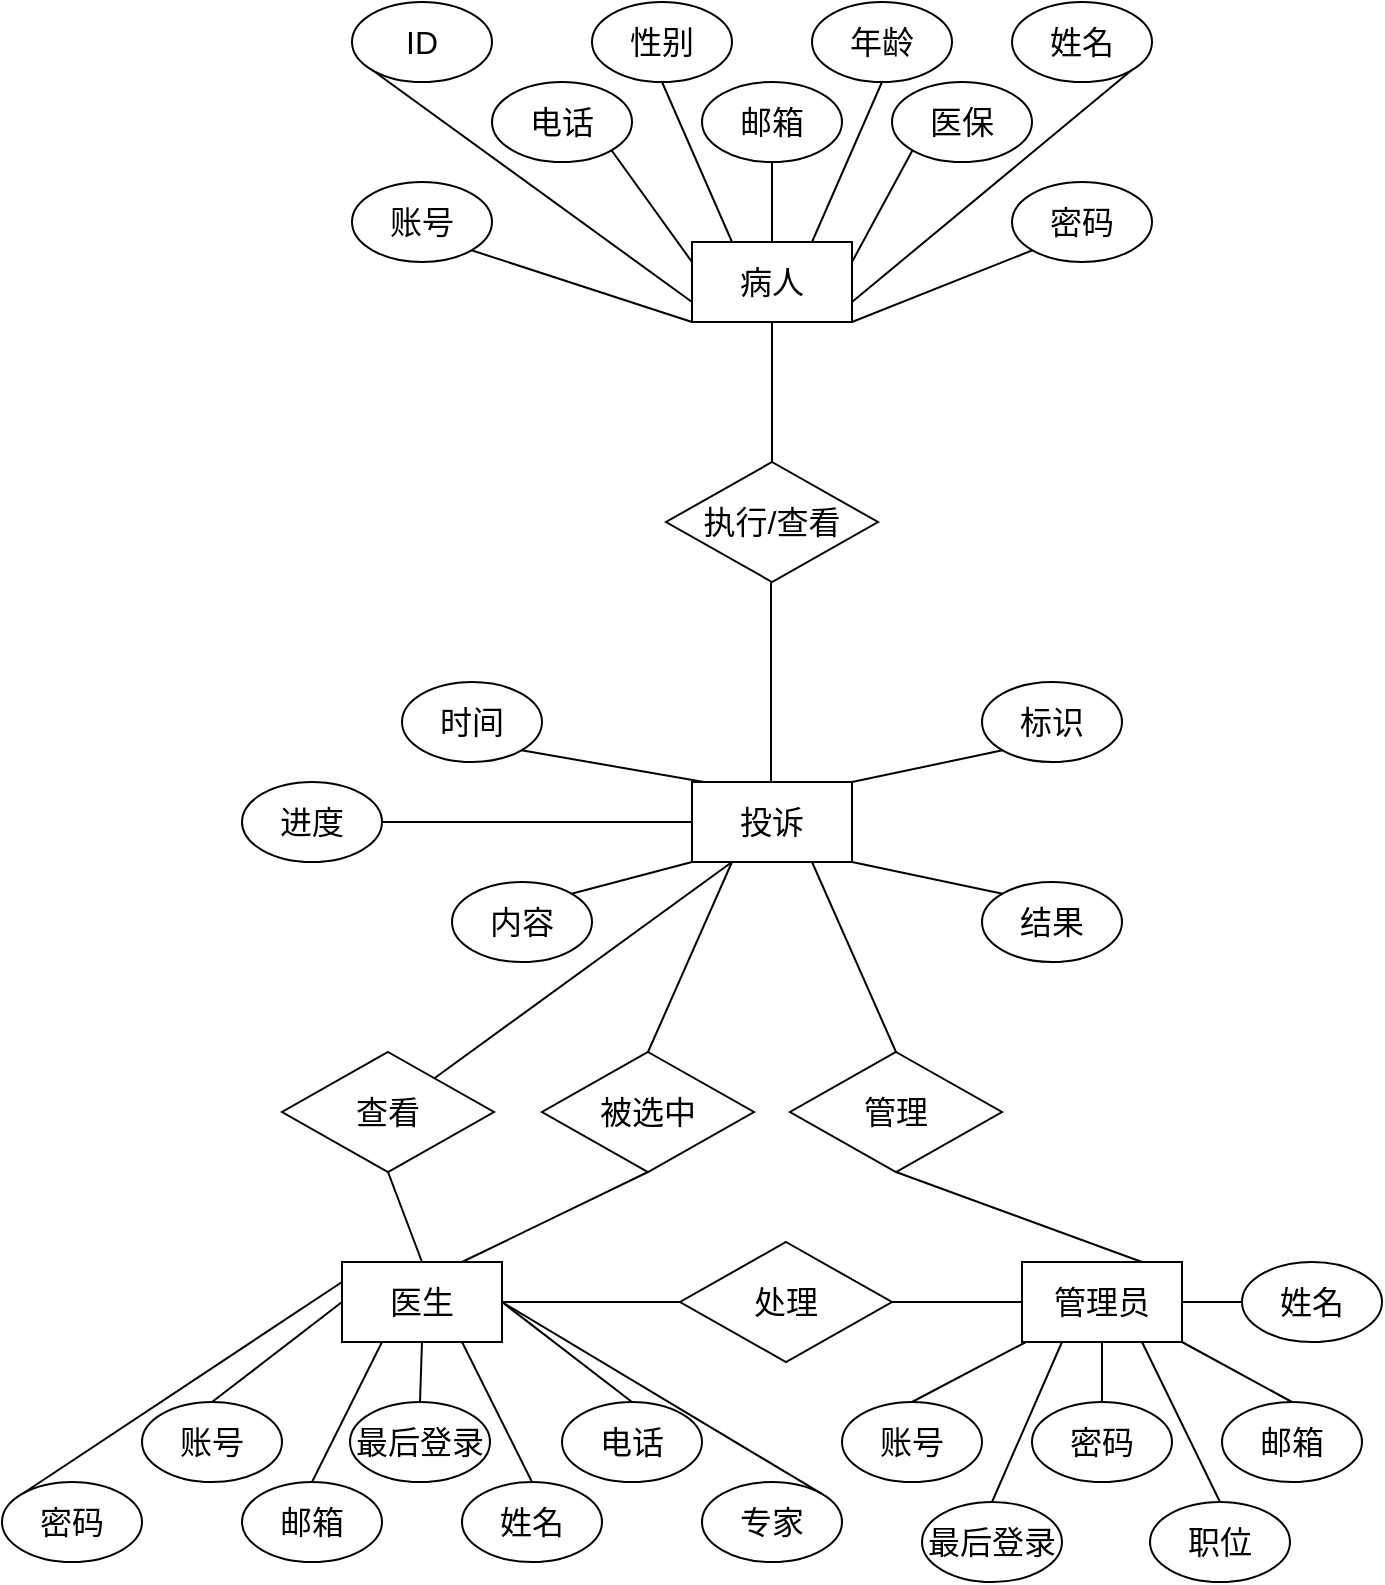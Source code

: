 <mxfile>
    <diagram id="VkrndAy6EloFZf3CxVXe" name="E-R图(投诉)">
        <mxGraphModel dx="906" dy="507" grid="1" gridSize="10" guides="1" tooltips="1" connect="1" arrows="1" fold="1" page="1" pageScale="1" pageWidth="827" pageHeight="1169" math="0" shadow="0">
            <root>
                <mxCell id="0"/>
                <mxCell id="1" parent="0"/>
                <mxCell id="A91-F1ble7apJPzSlR-q-1" value="&lt;font style=&quot;font-size: 16px;&quot;&gt;病人&lt;/font&gt;" style="rounded=0;whiteSpace=wrap;html=1;fontFamily=Helvetica;" parent="1" vertex="1">
                    <mxGeometry x="370" y="170" width="80" height="40" as="geometry"/>
                </mxCell>
                <mxCell id="A91-F1ble7apJPzSlR-q-2" value="账号" style="ellipse;whiteSpace=wrap;html=1;fontSize=16;fontFamily=Helvetica;" parent="1" vertex="1">
                    <mxGeometry x="200" y="140" width="70" height="40" as="geometry"/>
                </mxCell>
                <mxCell id="A91-F1ble7apJPzSlR-q-3" value="密码" style="ellipse;whiteSpace=wrap;html=1;fontSize=16;fontFamily=Helvetica;" parent="1" vertex="1">
                    <mxGeometry x="530" y="140" width="70" height="40" as="geometry"/>
                </mxCell>
                <mxCell id="A91-F1ble7apJPzSlR-q-4" value="姓名" style="ellipse;whiteSpace=wrap;html=1;fontSize=16;fontFamily=Helvetica;" parent="1" vertex="1">
                    <mxGeometry x="530" y="50" width="70" height="40" as="geometry"/>
                </mxCell>
                <mxCell id="A91-F1ble7apJPzSlR-q-5" value="ID" style="ellipse;whiteSpace=wrap;html=1;fontSize=16;fontFamily=Helvetica;" parent="1" vertex="1">
                    <mxGeometry x="200" y="50" width="70" height="40" as="geometry"/>
                </mxCell>
                <mxCell id="A91-F1ble7apJPzSlR-q-7" value="性别" style="ellipse;whiteSpace=wrap;html=1;fontSize=16;fontFamily=Helvetica;" parent="1" vertex="1">
                    <mxGeometry x="320" y="50" width="70" height="40" as="geometry"/>
                </mxCell>
                <mxCell id="A91-F1ble7apJPzSlR-q-8" value="年龄" style="ellipse;whiteSpace=wrap;html=1;fontSize=16;fontFamily=Helvetica;" parent="1" vertex="1">
                    <mxGeometry x="430" y="50" width="70" height="40" as="geometry"/>
                </mxCell>
                <mxCell id="A91-F1ble7apJPzSlR-q-9" value="电话" style="ellipse;whiteSpace=wrap;html=1;fontSize=16;fontFamily=Helvetica;" parent="1" vertex="1">
                    <mxGeometry x="270" y="90" width="70" height="40" as="geometry"/>
                </mxCell>
                <mxCell id="A91-F1ble7apJPzSlR-q-10" value="邮箱" style="ellipse;whiteSpace=wrap;html=1;fontSize=16;fontFamily=Helvetica;" parent="1" vertex="1">
                    <mxGeometry x="375" y="90" width="70" height="40" as="geometry"/>
                </mxCell>
                <mxCell id="A91-F1ble7apJPzSlR-q-11" value="医保" style="ellipse;whiteSpace=wrap;html=1;fontSize=16;fontFamily=Helvetica;" parent="1" vertex="1">
                    <mxGeometry x="470" y="90" width="70" height="40" as="geometry"/>
                </mxCell>
                <mxCell id="p96J7U3AIc4TSG7YhwrV-1" value="&lt;font style=&quot;font-size: 16px;&quot;&gt;投诉&lt;/font&gt;" style="rounded=0;whiteSpace=wrap;html=1;fontFamily=Helvetica;" parent="1" vertex="1">
                    <mxGeometry x="370" y="440" width="80" height="40" as="geometry"/>
                </mxCell>
                <mxCell id="p96J7U3AIc4TSG7YhwrV-3" value="时间" style="ellipse;whiteSpace=wrap;html=1;fontSize=16;fontFamily=Helvetica;" parent="1" vertex="1">
                    <mxGeometry x="225" y="390" width="70" height="40" as="geometry"/>
                </mxCell>
                <mxCell id="p96J7U3AIc4TSG7YhwrV-4" value="标识" style="ellipse;whiteSpace=wrap;html=1;fontSize=16;fontFamily=Helvetica;" parent="1" vertex="1">
                    <mxGeometry x="515" y="390" width="70" height="40" as="geometry"/>
                </mxCell>
                <mxCell id="p96J7U3AIc4TSG7YhwrV-5" value="内容" style="ellipse;whiteSpace=wrap;html=1;fontSize=16;fontFamily=Helvetica;" parent="1" vertex="1">
                    <mxGeometry x="250" y="490" width="70" height="40" as="geometry"/>
                </mxCell>
                <mxCell id="p96J7U3AIc4TSG7YhwrV-6" value="结果" style="ellipse;whiteSpace=wrap;html=1;fontSize=16;fontFamily=Helvetica;" parent="1" vertex="1">
                    <mxGeometry x="515" y="490" width="70" height="40" as="geometry"/>
                </mxCell>
                <mxCell id="_Z8bAi8CUv-X2nDh-UN_-4" value="" style="endArrow=none;html=1;fontSize=16;exitX=0;exitY=1;exitDx=0;exitDy=0;entryX=0;entryY=0.75;entryDx=0;entryDy=0;fontFamily=Helvetica;" parent="1" source="A91-F1ble7apJPzSlR-q-5" target="A91-F1ble7apJPzSlR-q-1" edge="1">
                    <mxGeometry width="50" height="50" relative="1" as="geometry">
                        <mxPoint x="400" y="260" as="sourcePoint"/>
                        <mxPoint x="450" y="210" as="targetPoint"/>
                    </mxGeometry>
                </mxCell>
                <mxCell id="_Z8bAi8CUv-X2nDh-UN_-5" value="" style="endArrow=none;html=1;fontSize=16;entryX=1;entryY=1;entryDx=0;entryDy=0;exitX=1;exitY=0.75;exitDx=0;exitDy=0;fontFamily=Helvetica;" parent="1" source="A91-F1ble7apJPzSlR-q-1" target="A91-F1ble7apJPzSlR-q-4" edge="1">
                    <mxGeometry width="50" height="50" relative="1" as="geometry">
                        <mxPoint x="400" y="260" as="sourcePoint"/>
                        <mxPoint x="450" y="210" as="targetPoint"/>
                    </mxGeometry>
                </mxCell>
                <mxCell id="_Z8bAi8CUv-X2nDh-UN_-6" value="" style="endArrow=none;html=1;fontSize=16;exitX=0.5;exitY=1;exitDx=0;exitDy=0;entryX=0.25;entryY=0;entryDx=0;entryDy=0;fontFamily=Helvetica;" parent="1" source="A91-F1ble7apJPzSlR-q-7" target="A91-F1ble7apJPzSlR-q-1" edge="1">
                    <mxGeometry width="50" height="50" relative="1" as="geometry">
                        <mxPoint x="400" y="260" as="sourcePoint"/>
                        <mxPoint x="450" y="210" as="targetPoint"/>
                    </mxGeometry>
                </mxCell>
                <mxCell id="_Z8bAi8CUv-X2nDh-UN_-7" value="" style="endArrow=none;html=1;fontSize=16;entryX=0.5;entryY=1;entryDx=0;entryDy=0;exitX=0.75;exitY=0;exitDx=0;exitDy=0;fontFamily=Helvetica;" parent="1" source="A91-F1ble7apJPzSlR-q-1" target="A91-F1ble7apJPzSlR-q-8" edge="1">
                    <mxGeometry width="50" height="50" relative="1" as="geometry">
                        <mxPoint x="400" y="260" as="sourcePoint"/>
                        <mxPoint x="450" y="210" as="targetPoint"/>
                    </mxGeometry>
                </mxCell>
                <mxCell id="_Z8bAi8CUv-X2nDh-UN_-8" value="" style="endArrow=none;html=1;fontSize=16;exitX=1;exitY=1;exitDx=0;exitDy=0;entryX=0;entryY=1;entryDx=0;entryDy=0;fontFamily=Helvetica;" parent="1" source="A91-F1ble7apJPzSlR-q-2" target="A91-F1ble7apJPzSlR-q-1" edge="1">
                    <mxGeometry width="50" height="50" relative="1" as="geometry">
                        <mxPoint x="235" y="190" as="sourcePoint"/>
                        <mxPoint x="450" y="210" as="targetPoint"/>
                    </mxGeometry>
                </mxCell>
                <mxCell id="_Z8bAi8CUv-X2nDh-UN_-9" value="" style="endArrow=none;html=1;fontSize=16;entryX=0;entryY=1;entryDx=0;entryDy=0;exitX=1;exitY=1;exitDx=0;exitDy=0;fontFamily=Helvetica;" parent="1" source="A91-F1ble7apJPzSlR-q-1" target="A91-F1ble7apJPzSlR-q-3" edge="1">
                    <mxGeometry width="50" height="50" relative="1" as="geometry">
                        <mxPoint x="400" y="260" as="sourcePoint"/>
                        <mxPoint x="450" y="210" as="targetPoint"/>
                    </mxGeometry>
                </mxCell>
                <mxCell id="_Z8bAi8CUv-X2nDh-UN_-10" value="" style="endArrow=none;html=1;fontSize=16;exitX=1;exitY=1;exitDx=0;exitDy=0;entryX=0;entryY=0.25;entryDx=0;entryDy=0;fontFamily=Helvetica;" parent="1" source="A91-F1ble7apJPzSlR-q-9" target="A91-F1ble7apJPzSlR-q-1" edge="1">
                    <mxGeometry width="50" height="50" relative="1" as="geometry">
                        <mxPoint x="400" y="260" as="sourcePoint"/>
                        <mxPoint x="450" y="210" as="targetPoint"/>
                    </mxGeometry>
                </mxCell>
                <mxCell id="_Z8bAi8CUv-X2nDh-UN_-11" value="" style="endArrow=none;html=1;fontSize=16;entryX=0;entryY=1;entryDx=0;entryDy=0;exitX=1;exitY=0.25;exitDx=0;exitDy=0;fontFamily=Helvetica;" parent="1" source="A91-F1ble7apJPzSlR-q-1" target="A91-F1ble7apJPzSlR-q-11" edge="1">
                    <mxGeometry width="50" height="50" relative="1" as="geometry">
                        <mxPoint x="400" y="260" as="sourcePoint"/>
                        <mxPoint x="450" y="210" as="targetPoint"/>
                    </mxGeometry>
                </mxCell>
                <mxCell id="_Z8bAi8CUv-X2nDh-UN_-12" value="" style="endArrow=none;html=1;fontSize=16;entryX=0.5;entryY=1;entryDx=0;entryDy=0;fontFamily=Helvetica;exitX=0.5;exitY=0;exitDx=0;exitDy=0;" parent="1" target="A91-F1ble7apJPzSlR-q-10" edge="1" source="A91-F1ble7apJPzSlR-q-1">
                    <mxGeometry width="50" height="50" relative="1" as="geometry">
                        <mxPoint x="410" y="160" as="sourcePoint"/>
                        <mxPoint x="450" y="210" as="targetPoint"/>
                    </mxGeometry>
                </mxCell>
                <mxCell id="5miCes0c3BRJ7a9snd-E-9" value="" style="endArrow=none;html=1;fontSize=16;exitX=1;exitY=1;exitDx=0;exitDy=0;entryX=0.075;entryY=0;entryDx=0;entryDy=0;entryPerimeter=0;fontFamily=Helvetica;" parent="1" source="p96J7U3AIc4TSG7YhwrV-3" target="p96J7U3AIc4TSG7YhwrV-1" edge="1">
                    <mxGeometry width="50" height="50" relative="1" as="geometry">
                        <mxPoint x="300" y="490" as="sourcePoint"/>
                        <mxPoint x="366" y="440" as="targetPoint"/>
                    </mxGeometry>
                </mxCell>
                <mxCell id="5miCes0c3BRJ7a9snd-E-10" value="" style="endArrow=none;html=1;fontSize=16;entryX=0;entryY=1;entryDx=0;entryDy=0;fontFamily=Helvetica;" parent="1" target="p96J7U3AIc4TSG7YhwrV-4" edge="1">
                    <mxGeometry width="50" height="50" relative="1" as="geometry">
                        <mxPoint x="450" y="440" as="sourcePoint"/>
                        <mxPoint x="476" y="420" as="targetPoint"/>
                    </mxGeometry>
                </mxCell>
                <mxCell id="5miCes0c3BRJ7a9snd-E-11" value="" style="endArrow=none;html=1;fontSize=16;exitX=1;exitY=0;exitDx=0;exitDy=0;entryX=0;entryY=1;entryDx=0;entryDy=0;fontFamily=Helvetica;" parent="1" source="p96J7U3AIc4TSG7YhwrV-5" target="p96J7U3AIc4TSG7YhwrV-1" edge="1">
                    <mxGeometry width="50" height="50" relative="1" as="geometry">
                        <mxPoint x="366" y="530" as="sourcePoint"/>
                        <mxPoint x="376" y="480" as="targetPoint"/>
                    </mxGeometry>
                </mxCell>
                <mxCell id="5miCes0c3BRJ7a9snd-E-12" value="" style="endArrow=none;html=1;fontSize=16;entryX=0;entryY=0;entryDx=0;entryDy=0;exitX=1;exitY=1;exitDx=0;exitDy=0;fontFamily=Helvetica;" parent="1" source="p96J7U3AIc4TSG7YhwrV-1" target="p96J7U3AIc4TSG7YhwrV-6" edge="1">
                    <mxGeometry width="50" height="50" relative="1" as="geometry">
                        <mxPoint x="410" y="560" as="sourcePoint"/>
                        <mxPoint x="460" y="510" as="targetPoint"/>
                    </mxGeometry>
                </mxCell>
                <mxCell id="5miCes0c3BRJ7a9snd-E-15" value="执行/查看" style="rhombus;whiteSpace=wrap;html=1;fontSize=16;fontFamily=Helvetica;" parent="1" vertex="1">
                    <mxGeometry x="357" y="280" width="106" height="60" as="geometry"/>
                </mxCell>
                <mxCell id="5miCes0c3BRJ7a9snd-E-18" value="" style="endArrow=none;html=1;fontSize=16;entryX=0.5;entryY=1;entryDx=0;entryDy=0;exitX=0.5;exitY=0;exitDx=0;exitDy=0;fontFamily=Helvetica;" parent="1" source="5miCes0c3BRJ7a9snd-E-15" target="A91-F1ble7apJPzSlR-q-1" edge="1">
                    <mxGeometry width="50" height="50" relative="1" as="geometry">
                        <mxPoint x="410" y="360" as="sourcePoint"/>
                        <mxPoint x="460" y="310" as="targetPoint"/>
                    </mxGeometry>
                </mxCell>
                <mxCell id="5miCes0c3BRJ7a9snd-E-22" value="" style="endArrow=none;html=1;fontSize=16;exitX=0.5;exitY=1;exitDx=0;exitDy=0;fontFamily=Helvetica;" parent="1" edge="1">
                    <mxGeometry width="50" height="50" relative="1" as="geometry">
                        <mxPoint x="409.5" y="340" as="sourcePoint"/>
                        <mxPoint x="409.5" y="440" as="targetPoint"/>
                    </mxGeometry>
                </mxCell>
                <mxCell id="uFyaukuFtMbKK42lwuoA-1" value="&lt;font style=&quot;font-size: 16px;&quot;&gt;医生&lt;/font&gt;" style="rounded=0;whiteSpace=wrap;html=1;fontFamily=Helvetica;" parent="1" vertex="1">
                    <mxGeometry x="195" y="680" width="80" height="40" as="geometry"/>
                </mxCell>
                <mxCell id="uFyaukuFtMbKK42lwuoA-2" value="账号" style="ellipse;whiteSpace=wrap;html=1;fontSize=16;fontFamily=Helvetica;" parent="1" vertex="1">
                    <mxGeometry x="95" y="750" width="70" height="40" as="geometry"/>
                </mxCell>
                <mxCell id="uFyaukuFtMbKK42lwuoA-3" value="密码" style="ellipse;whiteSpace=wrap;html=1;fontSize=16;fontFamily=Helvetica;" parent="1" vertex="1">
                    <mxGeometry x="25" y="790" width="70" height="40" as="geometry"/>
                </mxCell>
                <mxCell id="uFyaukuFtMbKK42lwuoA-4" value="姓名" style="ellipse;whiteSpace=wrap;html=1;fontSize=16;fontFamily=Helvetica;" parent="1" vertex="1">
                    <mxGeometry x="255" y="790" width="70" height="40" as="geometry"/>
                </mxCell>
                <mxCell id="uFyaukuFtMbKK42lwuoA-5" value="电话" style="ellipse;whiteSpace=wrap;html=1;fontSize=16;fontFamily=Helvetica;" parent="1" vertex="1">
                    <mxGeometry x="305" y="750" width="70" height="40" as="geometry"/>
                </mxCell>
                <mxCell id="uFyaukuFtMbKK42lwuoA-6" value="邮箱" style="ellipse;whiteSpace=wrap;html=1;fontSize=16;fontFamily=Helvetica;" parent="1" vertex="1">
                    <mxGeometry x="145" y="790" width="70" height="40" as="geometry"/>
                </mxCell>
                <mxCell id="uFyaukuFtMbKK42lwuoA-7" value="专家" style="ellipse;whiteSpace=wrap;html=1;fontSize=16;fontFamily=Helvetica;" parent="1" vertex="1">
                    <mxGeometry x="375" y="790" width="70" height="40" as="geometry"/>
                </mxCell>
                <mxCell id="uFyaukuFtMbKK42lwuoA-8" value="最后登录" style="ellipse;whiteSpace=wrap;html=1;fontSize=16;fontFamily=Helvetica;" parent="1" vertex="1">
                    <mxGeometry x="199" y="750" width="70" height="40" as="geometry"/>
                </mxCell>
                <mxCell id="uFyaukuFtMbKK42lwuoA-9" value="" style="endArrow=none;html=1;fontSize=16;exitX=0.5;exitY=0;exitDx=0;exitDy=0;entryX=0;entryY=0.5;entryDx=0;entryDy=0;fontFamily=Helvetica;" parent="1" source="uFyaukuFtMbKK42lwuoA-2" target="uFyaukuFtMbKK42lwuoA-1" edge="1">
                    <mxGeometry width="50" height="50" relative="1" as="geometry">
                        <mxPoint x="235" y="790" as="sourcePoint"/>
                        <mxPoint x="285" y="740" as="targetPoint"/>
                    </mxGeometry>
                </mxCell>
                <mxCell id="uFyaukuFtMbKK42lwuoA-10" value="" style="endArrow=none;html=1;fontSize=16;exitX=0.5;exitY=0;exitDx=0;exitDy=0;entryX=0.5;entryY=1;entryDx=0;entryDy=0;fontFamily=Helvetica;" parent="1" source="uFyaukuFtMbKK42lwuoA-8" target="uFyaukuFtMbKK42lwuoA-1" edge="1">
                    <mxGeometry width="50" height="50" relative="1" as="geometry">
                        <mxPoint x="235" y="790" as="sourcePoint"/>
                        <mxPoint x="285" y="740" as="targetPoint"/>
                    </mxGeometry>
                </mxCell>
                <mxCell id="uFyaukuFtMbKK42lwuoA-11" value="" style="endArrow=none;html=1;fontSize=16;entryX=1;entryY=0.5;entryDx=0;entryDy=0;exitX=0.5;exitY=0;exitDx=0;exitDy=0;fontFamily=Helvetica;" parent="1" source="uFyaukuFtMbKK42lwuoA-5" target="uFyaukuFtMbKK42lwuoA-1" edge="1">
                    <mxGeometry width="50" height="50" relative="1" as="geometry">
                        <mxPoint x="235" y="790" as="sourcePoint"/>
                        <mxPoint x="285" y="740" as="targetPoint"/>
                    </mxGeometry>
                </mxCell>
                <mxCell id="uFyaukuFtMbKK42lwuoA-12" value="" style="endArrow=none;html=1;fontSize=16;exitX=0;exitY=0;exitDx=0;exitDy=0;entryX=0;entryY=0.25;entryDx=0;entryDy=0;fontFamily=Helvetica;" parent="1" source="uFyaukuFtMbKK42lwuoA-3" target="uFyaukuFtMbKK42lwuoA-1" edge="1">
                    <mxGeometry width="50" height="50" relative="1" as="geometry">
                        <mxPoint x="235" y="790" as="sourcePoint"/>
                        <mxPoint x="285" y="740" as="targetPoint"/>
                    </mxGeometry>
                </mxCell>
                <mxCell id="uFyaukuFtMbKK42lwuoA-13" value="" style="endArrow=none;html=1;fontSize=16;entryX=1;entryY=0;entryDx=0;entryDy=0;fontFamily=Helvetica;exitX=1;exitY=0.5;exitDx=0;exitDy=0;" parent="1" source="uFyaukuFtMbKK42lwuoA-1" target="uFyaukuFtMbKK42lwuoA-7" edge="1">
                    <mxGeometry width="50" height="50" relative="1" as="geometry">
                        <mxPoint x="350" y="720" as="sourcePoint"/>
                        <mxPoint x="285" y="640" as="targetPoint"/>
                    </mxGeometry>
                </mxCell>
                <mxCell id="uFyaukuFtMbKK42lwuoA-14" value="" style="endArrow=none;html=1;fontSize=16;exitX=0.5;exitY=0;exitDx=0;exitDy=0;entryX=0.25;entryY=1;entryDx=0;entryDy=0;fontFamily=Helvetica;" parent="1" source="uFyaukuFtMbKK42lwuoA-6" target="uFyaukuFtMbKK42lwuoA-1" edge="1">
                    <mxGeometry width="50" height="50" relative="1" as="geometry">
                        <mxPoint x="235" y="690" as="sourcePoint"/>
                        <mxPoint x="285" y="640" as="targetPoint"/>
                    </mxGeometry>
                </mxCell>
                <mxCell id="uFyaukuFtMbKK42lwuoA-15" value="" style="endArrow=none;html=1;fontSize=16;exitX=0.5;exitY=0;exitDx=0;exitDy=0;entryX=0.75;entryY=1;entryDx=0;entryDy=0;fontFamily=Helvetica;" parent="1" source="uFyaukuFtMbKK42lwuoA-4" target="uFyaukuFtMbKK42lwuoA-1" edge="1">
                    <mxGeometry width="50" height="50" relative="1" as="geometry">
                        <mxPoint x="235" y="690" as="sourcePoint"/>
                        <mxPoint x="285" y="640" as="targetPoint"/>
                    </mxGeometry>
                </mxCell>
                <mxCell id="uFyaukuFtMbKK42lwuoA-25" value="&lt;span style=&quot;font-size: 16px;&quot;&gt;管理员&lt;/span&gt;" style="rounded=0;whiteSpace=wrap;html=1;fontFamily=Helvetica;" parent="1" vertex="1">
                    <mxGeometry x="535" y="680" width="80" height="40" as="geometry"/>
                </mxCell>
                <mxCell id="uFyaukuFtMbKK42lwuoA-26" value="账号" style="ellipse;whiteSpace=wrap;html=1;fontSize=16;fontFamily=Helvetica;" parent="1" vertex="1">
                    <mxGeometry x="445" y="750" width="70" height="40" as="geometry"/>
                </mxCell>
                <mxCell id="uFyaukuFtMbKK42lwuoA-27" value="密码" style="ellipse;whiteSpace=wrap;html=1;fontSize=16;fontFamily=Helvetica;" parent="1" vertex="1">
                    <mxGeometry x="540" y="750" width="70" height="40" as="geometry"/>
                </mxCell>
                <mxCell id="uFyaukuFtMbKK42lwuoA-28" value="姓名" style="ellipse;whiteSpace=wrap;html=1;fontSize=16;fontFamily=Helvetica;" parent="1" vertex="1">
                    <mxGeometry x="645" y="680" width="70" height="40" as="geometry"/>
                </mxCell>
                <mxCell id="uFyaukuFtMbKK42lwuoA-29" value="邮箱" style="ellipse;whiteSpace=wrap;html=1;fontSize=16;fontFamily=Helvetica;" parent="1" vertex="1">
                    <mxGeometry x="635" y="750" width="70" height="40" as="geometry"/>
                </mxCell>
                <mxCell id="uFyaukuFtMbKK42lwuoA-30" value="职位" style="ellipse;whiteSpace=wrap;html=1;fontSize=16;fontFamily=Helvetica;" parent="1" vertex="1">
                    <mxGeometry x="599" y="800" width="70" height="40" as="geometry"/>
                </mxCell>
                <mxCell id="uFyaukuFtMbKK42lwuoA-31" value="最后登录" style="ellipse;whiteSpace=wrap;html=1;fontSize=16;fontFamily=Helvetica;" parent="1" vertex="1">
                    <mxGeometry x="485" y="800" width="70" height="40" as="geometry"/>
                </mxCell>
                <mxCell id="uFyaukuFtMbKK42lwuoA-32" value="" style="endArrow=none;html=1;fontSize=16;exitX=0.5;exitY=0;exitDx=0;exitDy=0;fontFamily=Helvetica;" parent="1" source="uFyaukuFtMbKK42lwuoA-26" target="uFyaukuFtMbKK42lwuoA-25" edge="1">
                    <mxGeometry width="50" height="50" relative="1" as="geometry">
                        <mxPoint x="335" y="660" as="sourcePoint"/>
                        <mxPoint x="385" y="610" as="targetPoint"/>
                    </mxGeometry>
                </mxCell>
                <mxCell id="uFyaukuFtMbKK42lwuoA-33" value="" style="endArrow=none;html=1;fontSize=16;exitX=0.5;exitY=0;exitDx=0;exitDy=0;entryX=0.5;entryY=1;entryDx=0;entryDy=0;fontFamily=Helvetica;" parent="1" source="uFyaukuFtMbKK42lwuoA-27" target="uFyaukuFtMbKK42lwuoA-25" edge="1">
                    <mxGeometry width="50" height="50" relative="1" as="geometry">
                        <mxPoint x="335" y="660" as="sourcePoint"/>
                        <mxPoint x="385" y="610" as="targetPoint"/>
                    </mxGeometry>
                </mxCell>
                <mxCell id="uFyaukuFtMbKK42lwuoA-34" value="" style="endArrow=none;html=1;fontSize=16;exitX=0.5;exitY=0;exitDx=0;exitDy=0;entryX=1;entryY=1;entryDx=0;entryDy=0;fontFamily=Helvetica;" parent="1" source="uFyaukuFtMbKK42lwuoA-29" target="uFyaukuFtMbKK42lwuoA-25" edge="1">
                    <mxGeometry width="50" height="50" relative="1" as="geometry">
                        <mxPoint x="335" y="660" as="sourcePoint"/>
                        <mxPoint x="385" y="610" as="targetPoint"/>
                    </mxGeometry>
                </mxCell>
                <mxCell id="uFyaukuFtMbKK42lwuoA-35" value="" style="endArrow=none;html=1;fontSize=16;exitX=0;exitY=0.5;exitDx=0;exitDy=0;entryX=1;entryY=0.5;entryDx=0;entryDy=0;fontFamily=Helvetica;" parent="1" source="uFyaukuFtMbKK42lwuoA-28" target="uFyaukuFtMbKK42lwuoA-25" edge="1">
                    <mxGeometry width="50" height="50" relative="1" as="geometry">
                        <mxPoint x="335" y="660" as="sourcePoint"/>
                        <mxPoint x="385" y="610" as="targetPoint"/>
                    </mxGeometry>
                </mxCell>
                <mxCell id="uFyaukuFtMbKK42lwuoA-36" value="" style="endArrow=none;html=1;fontSize=16;exitX=0.5;exitY=0;exitDx=0;exitDy=0;entryX=0.25;entryY=1;entryDx=0;entryDy=0;fontFamily=Helvetica;" parent="1" source="uFyaukuFtMbKK42lwuoA-31" target="uFyaukuFtMbKK42lwuoA-25" edge="1">
                    <mxGeometry width="50" height="50" relative="1" as="geometry">
                        <mxPoint x="335" y="660" as="sourcePoint"/>
                        <mxPoint x="385" y="610" as="targetPoint"/>
                    </mxGeometry>
                </mxCell>
                <mxCell id="uFyaukuFtMbKK42lwuoA-37" value="" style="endArrow=none;html=1;fontSize=16;exitX=0.5;exitY=0;exitDx=0;exitDy=0;entryX=0.75;entryY=1;entryDx=0;entryDy=0;fontFamily=Helvetica;" parent="1" source="uFyaukuFtMbKK42lwuoA-30" target="uFyaukuFtMbKK42lwuoA-25" edge="1">
                    <mxGeometry width="50" height="50" relative="1" as="geometry">
                        <mxPoint x="335" y="660" as="sourcePoint"/>
                        <mxPoint x="385" y="610" as="targetPoint"/>
                    </mxGeometry>
                </mxCell>
                <mxCell id="uFyaukuFtMbKK42lwuoA-44" value="被选中" style="rhombus;whiteSpace=wrap;html=1;fontSize=16;fontFamily=Helvetica;" parent="1" vertex="1">
                    <mxGeometry x="295" y="575" width="106" height="60" as="geometry"/>
                </mxCell>
                <mxCell id="uFyaukuFtMbKK42lwuoA-45" value="管理" style="rhombus;whiteSpace=wrap;html=1;fontSize=16;fontFamily=Helvetica;" parent="1" vertex="1">
                    <mxGeometry x="419" y="575" width="106" height="60" as="geometry"/>
                </mxCell>
                <mxCell id="uFyaukuFtMbKK42lwuoA-47" value="" style="endArrow=none;html=1;fontSize=16;exitX=0.5;exitY=0;exitDx=0;exitDy=0;entryX=0.25;entryY=1;entryDx=0;entryDy=0;fontFamily=Helvetica;" parent="1" source="uFyaukuFtMbKK42lwuoA-44" target="p96J7U3AIc4TSG7YhwrV-1" edge="1">
                    <mxGeometry width="50" height="50" relative="1" as="geometry">
                        <mxPoint x="376" y="590" as="sourcePoint"/>
                        <mxPoint x="406" y="510" as="targetPoint"/>
                    </mxGeometry>
                </mxCell>
                <mxCell id="uFyaukuFtMbKK42lwuoA-49" value="" style="endArrow=none;html=1;fontSize=16;exitX=0.5;exitY=0;exitDx=0;exitDy=0;entryX=0.75;entryY=1;entryDx=0;entryDy=0;fontFamily=Helvetica;" parent="1" source="uFyaukuFtMbKK42lwuoA-45" target="p96J7U3AIc4TSG7YhwrV-1" edge="1">
                    <mxGeometry width="50" height="50" relative="1" as="geometry">
                        <mxPoint x="406" y="530" as="sourcePoint"/>
                        <mxPoint x="416" y="510" as="targetPoint"/>
                    </mxGeometry>
                </mxCell>
                <mxCell id="uFyaukuFtMbKK42lwuoA-52" value="" style="endArrow=none;html=1;fontSize=16;exitX=0.75;exitY=0;exitDx=0;exitDy=0;entryX=0.5;entryY=1;entryDx=0;entryDy=0;fontFamily=Helvetica;" parent="1" source="uFyaukuFtMbKK42lwuoA-1" target="uFyaukuFtMbKK42lwuoA-44" edge="1">
                    <mxGeometry width="50" height="50" relative="1" as="geometry">
                        <mxPoint x="480" y="650" as="sourcePoint"/>
                        <mxPoint x="494.5" y="540" as="targetPoint"/>
                    </mxGeometry>
                </mxCell>
                <mxCell id="uFyaukuFtMbKK42lwuoA-55" value="" style="endArrow=none;html=1;fontSize=16;exitX=0.75;exitY=0;exitDx=0;exitDy=0;entryX=0.5;entryY=1;entryDx=0;entryDy=0;fontFamily=Helvetica;" parent="1" source="uFyaukuFtMbKK42lwuoA-25" target="uFyaukuFtMbKK42lwuoA-45" edge="1">
                    <mxGeometry width="50" height="50" relative="1" as="geometry">
                        <mxPoint x="460" y="740" as="sourcePoint"/>
                        <mxPoint x="474.5" y="630" as="targetPoint"/>
                    </mxGeometry>
                </mxCell>
                <mxCell id="EvTH_3og1xFX6YIFns_C-1" value="进度" style="ellipse;whiteSpace=wrap;html=1;fontSize=16;fontFamily=Helvetica;" vertex="1" parent="1">
                    <mxGeometry x="145" y="440" width="70" height="40" as="geometry"/>
                </mxCell>
                <mxCell id="EvTH_3og1xFX6YIFns_C-3" value="" style="endArrow=none;html=1;fontSize=16;exitX=1;exitY=0.5;exitDx=0;exitDy=0;entryX=0;entryY=0.5;entryDx=0;entryDy=0;fontFamily=Helvetica;" edge="1" parent="1" source="EvTH_3og1xFX6YIFns_C-1" target="p96J7U3AIc4TSG7YhwrV-1">
                    <mxGeometry width="50" height="50" relative="1" as="geometry">
                        <mxPoint x="349.749" y="434.142" as="sourcePoint"/>
                        <mxPoint x="386" y="450" as="targetPoint"/>
                    </mxGeometry>
                </mxCell>
                <mxCell id="tNc8iTB3S3T2WhXujpY_-1" value="处理" style="rhombus;whiteSpace=wrap;html=1;fontSize=16;fontFamily=Helvetica;" vertex="1" parent="1">
                    <mxGeometry x="364" y="670" width="106" height="60" as="geometry"/>
                </mxCell>
                <mxCell id="tNc8iTB3S3T2WhXujpY_-2" value="" style="endArrow=none;html=1;exitX=1;exitY=0.5;exitDx=0;exitDy=0;entryX=0;entryY=0.5;entryDx=0;entryDy=0;" edge="1" parent="1" source="tNc8iTB3S3T2WhXujpY_-1" target="uFyaukuFtMbKK42lwuoA-25">
                    <mxGeometry width="50" height="50" relative="1" as="geometry">
                        <mxPoint x="430" y="670" as="sourcePoint"/>
                        <mxPoint x="480" y="620" as="targetPoint"/>
                    </mxGeometry>
                </mxCell>
                <mxCell id="tNc8iTB3S3T2WhXujpY_-3" value="" style="endArrow=none;html=1;entryX=0;entryY=0.5;entryDx=0;entryDy=0;exitX=1;exitY=0.5;exitDx=0;exitDy=0;" edge="1" parent="1" source="uFyaukuFtMbKK42lwuoA-1" target="tNc8iTB3S3T2WhXujpY_-1">
                    <mxGeometry width="50" height="50" relative="1" as="geometry">
                        <mxPoint x="280" y="700" as="sourcePoint"/>
                        <mxPoint x="480" y="620" as="targetPoint"/>
                    </mxGeometry>
                </mxCell>
                <mxCell id="GSYtjPgzxGV1nf9Sirc_-1" value="查看" style="rhombus;whiteSpace=wrap;html=1;fontSize=16;fontFamily=Helvetica;" vertex="1" parent="1">
                    <mxGeometry x="165" y="575" width="106" height="60" as="geometry"/>
                </mxCell>
                <mxCell id="GSYtjPgzxGV1nf9Sirc_-2" value="" style="endArrow=none;html=1;exitX=0.5;exitY=1;exitDx=0;exitDy=0;entryX=0.5;entryY=0;entryDx=0;entryDy=0;" edge="1" parent="1" source="GSYtjPgzxGV1nf9Sirc_-1" target="uFyaukuFtMbKK42lwuoA-1">
                    <mxGeometry width="50" height="50" relative="1" as="geometry">
                        <mxPoint x="430" y="580" as="sourcePoint"/>
                        <mxPoint x="480" y="530" as="targetPoint"/>
                    </mxGeometry>
                </mxCell>
                <mxCell id="GSYtjPgzxGV1nf9Sirc_-3" value="" style="endArrow=none;html=1;entryX=0.25;entryY=1;entryDx=0;entryDy=0;" edge="1" parent="1" source="GSYtjPgzxGV1nf9Sirc_-1" target="p96J7U3AIc4TSG7YhwrV-1">
                    <mxGeometry width="50" height="50" relative="1" as="geometry">
                        <mxPoint x="430" y="580" as="sourcePoint"/>
                        <mxPoint x="480" y="530" as="targetPoint"/>
                    </mxGeometry>
                </mxCell>
            </root>
        </mxGraphModel>
    </diagram>
    <diagram id="Wkn27UmjP0DZcGuOuzBE" name="E-R图(问诊)">
        <mxGraphModel dx="1733" dy="507" grid="1" gridSize="10" guides="1" tooltips="1" connect="1" arrows="1" fold="1" page="1" pageScale="1" pageWidth="827" pageHeight="1169" math="0" shadow="0">
            <root>
                <mxCell id="0"/>
                <mxCell id="1" parent="0"/>
                <mxCell id="vhbUALSKlgjR7YTaHwuB-9" value="&lt;span style=&quot;font-size: 16px;&quot;&gt;药品&lt;/span&gt;" style="rounded=0;whiteSpace=wrap;html=1;direction=east;" parent="1" vertex="1">
                    <mxGeometry x="550" y="150" width="80" height="40" as="geometry"/>
                </mxCell>
                <mxCell id="vhbUALSKlgjR7YTaHwuB-10" value="编码" style="ellipse;whiteSpace=wrap;html=1;fontSize=16;" parent="1" vertex="1">
                    <mxGeometry x="460" y="70" width="70" height="40" as="geometry"/>
                </mxCell>
                <mxCell id="vhbUALSKlgjR7YTaHwuB-11" value="名称" style="ellipse;whiteSpace=wrap;html=1;fontSize=16;" parent="1" vertex="1">
                    <mxGeometry x="555" y="80" width="70" height="40" as="geometry"/>
                </mxCell>
                <mxCell id="1qzsjc2u1v692UNUH2UU-1" value="类型" style="ellipse;whiteSpace=wrap;html=1;fontSize=16;" parent="1" vertex="1">
                    <mxGeometry x="642" y="80" width="70" height="40" as="geometry"/>
                </mxCell>
                <mxCell id="1qzsjc2u1v692UNUH2UU-2" value="价格" style="ellipse;whiteSpace=wrap;html=1;fontSize=16;" parent="1" vertex="1">
                    <mxGeometry x="380" y="120" width="70" height="40" as="geometry"/>
                </mxCell>
                <mxCell id="1qzsjc2u1v692UNUH2UU-3" value="规格" style="ellipse;whiteSpace=wrap;html=1;fontSize=16;" parent="1" vertex="1">
                    <mxGeometry x="730" y="130" width="70" height="40" as="geometry"/>
                </mxCell>
                <mxCell id="1qzsjc2u1v692UNUH2UU-4" value="用量" style="ellipse;whiteSpace=wrap;html=1;fontSize=16;" parent="1" vertex="1">
                    <mxGeometry x="730" y="30" width="70" height="40" as="geometry"/>
                </mxCell>
                <mxCell id="1qzsjc2u1v692UNUH2UU-5" value="厂家" style="ellipse;whiteSpace=wrap;html=1;fontSize=16;" parent="1" vertex="1">
                    <mxGeometry x="500" y="30" width="70" height="40" as="geometry"/>
                </mxCell>
                <mxCell id="1qzsjc2u1v692UNUH2UU-6" value="描述" style="ellipse;whiteSpace=wrap;html=1;fontSize=16;" parent="1" vertex="1">
                    <mxGeometry x="380" y="30" width="70" height="40" as="geometry"/>
                </mxCell>
                <mxCell id="1qzsjc2u1v692UNUH2UU-7" value="库存" style="ellipse;whiteSpace=wrap;html=1;fontSize=16;" parent="1" vertex="1">
                    <mxGeometry x="610" y="30" width="70" height="40" as="geometry"/>
                </mxCell>
                <mxCell id="1qzsjc2u1v692UNUH2UU-8" value="" style="endArrow=none;html=1;fontSize=16;entryX=1;entryY=1;entryDx=0;entryDy=0;exitX=0;exitY=1;exitDx=0;exitDy=0;" parent="1" source="vhbUALSKlgjR7YTaHwuB-9" target="1qzsjc2u1v692UNUH2UU-2" edge="1">
                    <mxGeometry width="50" height="50" relative="1" as="geometry">
                        <mxPoint x="400" y="340" as="sourcePoint"/>
                        <mxPoint x="450" y="290" as="targetPoint"/>
                    </mxGeometry>
                </mxCell>
                <mxCell id="1qzsjc2u1v692UNUH2UU-9" value="" style="endArrow=none;html=1;fontSize=16;entryX=1;entryY=1;entryDx=0;entryDy=0;exitX=0;exitY=0.5;exitDx=0;exitDy=0;" parent="1" source="1qzsjc2u1v692UNUH2UU-3" target="vhbUALSKlgjR7YTaHwuB-9" edge="1">
                    <mxGeometry width="50" height="50" relative="1" as="geometry">
                        <mxPoint x="400" y="340" as="sourcePoint"/>
                        <mxPoint x="450" y="290" as="targetPoint"/>
                    </mxGeometry>
                </mxCell>
                <mxCell id="1qzsjc2u1v692UNUH2UU-10" value="" style="endArrow=none;html=1;fontSize=16;entryX=0;entryY=1;entryDx=0;entryDy=0;exitX=0;exitY=0.75;exitDx=0;exitDy=0;" parent="1" source="vhbUALSKlgjR7YTaHwuB-9" target="1qzsjc2u1v692UNUH2UU-6" edge="1">
                    <mxGeometry width="50" height="50" relative="1" as="geometry">
                        <mxPoint x="400" y="340" as="sourcePoint"/>
                        <mxPoint x="450" y="290" as="targetPoint"/>
                    </mxGeometry>
                </mxCell>
                <mxCell id="1qzsjc2u1v692UNUH2UU-11" value="" style="endArrow=none;html=1;fontSize=16;entryX=1;entryY=1;entryDx=0;entryDy=0;exitX=1;exitY=0.75;exitDx=0;exitDy=0;" parent="1" source="vhbUALSKlgjR7YTaHwuB-9" target="1qzsjc2u1v692UNUH2UU-4" edge="1">
                    <mxGeometry width="50" height="50" relative="1" as="geometry">
                        <mxPoint x="660" y="170" as="sourcePoint"/>
                        <mxPoint x="450" y="290" as="targetPoint"/>
                    </mxGeometry>
                </mxCell>
                <mxCell id="1qzsjc2u1v692UNUH2UU-12" value="" style="endArrow=none;html=1;fontSize=16;entryX=0.5;entryY=1;entryDx=0;entryDy=0;exitX=0;exitY=0;exitDx=0;exitDy=0;" parent="1" source="vhbUALSKlgjR7YTaHwuB-9" target="vhbUALSKlgjR7YTaHwuB-10" edge="1">
                    <mxGeometry width="50" height="50" relative="1" as="geometry">
                        <mxPoint x="400" y="340" as="sourcePoint"/>
                        <mxPoint x="450" y="290" as="targetPoint"/>
                    </mxGeometry>
                </mxCell>
                <mxCell id="1qzsjc2u1v692UNUH2UU-13" value="" style="endArrow=none;html=1;fontSize=16;entryX=0.5;entryY=1;entryDx=0;entryDy=0;exitX=1;exitY=0;exitDx=0;exitDy=0;" parent="1" source="vhbUALSKlgjR7YTaHwuB-9" target="1qzsjc2u1v692UNUH2UU-1" edge="1">
                    <mxGeometry width="50" height="50" relative="1" as="geometry">
                        <mxPoint x="400" y="340" as="sourcePoint"/>
                        <mxPoint x="450" y="290" as="targetPoint"/>
                    </mxGeometry>
                </mxCell>
                <mxCell id="1qzsjc2u1v692UNUH2UU-14" value="" style="endArrow=none;html=1;fontSize=16;entryX=0.5;entryY=1;entryDx=0;entryDy=0;exitX=0.25;exitY=0;exitDx=0;exitDy=0;" parent="1" source="vhbUALSKlgjR7YTaHwuB-9" target="1qzsjc2u1v692UNUH2UU-5" edge="1">
                    <mxGeometry width="50" height="50" relative="1" as="geometry">
                        <mxPoint x="400" y="340" as="sourcePoint"/>
                        <mxPoint x="450" y="290" as="targetPoint"/>
                    </mxGeometry>
                </mxCell>
                <mxCell id="1qzsjc2u1v692UNUH2UU-15" value="" style="endArrow=none;html=1;fontSize=16;entryX=0.5;entryY=1;entryDx=0;entryDy=0;exitX=0.75;exitY=0;exitDx=0;exitDy=0;" parent="1" source="vhbUALSKlgjR7YTaHwuB-9" target="1qzsjc2u1v692UNUH2UU-7" edge="1">
                    <mxGeometry width="50" height="50" relative="1" as="geometry">
                        <mxPoint x="400" y="340" as="sourcePoint"/>
                        <mxPoint x="450" y="290" as="targetPoint"/>
                    </mxGeometry>
                </mxCell>
                <mxCell id="1qzsjc2u1v692UNUH2UU-16" value="" style="endArrow=none;html=1;fontSize=16;entryX=0.5;entryY=1;entryDx=0;entryDy=0;exitX=0.5;exitY=0;exitDx=0;exitDy=0;" parent="1" source="vhbUALSKlgjR7YTaHwuB-9" target="vhbUALSKlgjR7YTaHwuB-11" edge="1">
                    <mxGeometry width="50" height="50" relative="1" as="geometry">
                        <mxPoint x="400" y="340" as="sourcePoint"/>
                        <mxPoint x="450" y="290" as="targetPoint"/>
                    </mxGeometry>
                </mxCell>
                <mxCell id="xT8covsgk9M7bwN-b7F--10" value="&lt;font style=&quot;font-size: 16px;&quot;&gt;检测&lt;/font&gt;" style="rounded=0;whiteSpace=wrap;html=1;" parent="1" vertex="1">
                    <mxGeometry x="187" y="90" width="80" height="40" as="geometry"/>
                </mxCell>
                <mxCell id="xT8covsgk9M7bwN-b7F--11" value="名称" style="ellipse;whiteSpace=wrap;html=1;fontSize=16;" parent="1" vertex="1">
                    <mxGeometry x="102" y="40" width="70" height="40" as="geometry"/>
                </mxCell>
                <mxCell id="xT8covsgk9M7bwN-b7F--12" value="耗时" style="ellipse;whiteSpace=wrap;html=1;fontSize=16;" parent="1" vertex="1">
                    <mxGeometry x="102" y="140" width="70" height="40" as="geometry"/>
                </mxCell>
                <mxCell id="xT8covsgk9M7bwN-b7F--13" value="类型" style="ellipse;whiteSpace=wrap;html=1;fontSize=16;" parent="1" vertex="1">
                    <mxGeometry x="277" y="40" width="70" height="40" as="geometry"/>
                </mxCell>
                <mxCell id="xT8covsgk9M7bwN-b7F--14" value="费用" style="ellipse;whiteSpace=wrap;html=1;fontSize=16;" parent="1" vertex="1">
                    <mxGeometry x="277" y="140" width="70" height="40" as="geometry"/>
                </mxCell>
                <mxCell id="xT8covsgk9M7bwN-b7F--15" value="" style="endArrow=none;html=1;fontSize=16;exitX=1;exitY=1;exitDx=0;exitDy=0;" parent="1" source="xT8covsgk9M7bwN-b7F--11" target="xT8covsgk9M7bwN-b7F--10" edge="1">
                    <mxGeometry width="50" height="50" relative="1" as="geometry">
                        <mxPoint x="508" y="130" as="sourcePoint"/>
                        <mxPoint x="558" y="80" as="targetPoint"/>
                    </mxGeometry>
                </mxCell>
                <mxCell id="xT8covsgk9M7bwN-b7F--16" value="" style="endArrow=none;html=1;fontSize=16;exitX=1;exitY=0;exitDx=0;exitDy=0;" parent="1" source="xT8covsgk9M7bwN-b7F--10" target="xT8covsgk9M7bwN-b7F--13" edge="1">
                    <mxGeometry width="50" height="50" relative="1" as="geometry">
                        <mxPoint x="508" y="130" as="sourcePoint"/>
                        <mxPoint x="558" y="80" as="targetPoint"/>
                    </mxGeometry>
                </mxCell>
                <mxCell id="xT8covsgk9M7bwN-b7F--17" value="" style="endArrow=none;html=1;fontSize=16;exitX=1;exitY=0;exitDx=0;exitDy=0;" parent="1" source="xT8covsgk9M7bwN-b7F--12" target="xT8covsgk9M7bwN-b7F--10" edge="1">
                    <mxGeometry width="50" height="50" relative="1" as="geometry">
                        <mxPoint x="508" y="130" as="sourcePoint"/>
                        <mxPoint x="558" y="80" as="targetPoint"/>
                    </mxGeometry>
                </mxCell>
                <mxCell id="xT8covsgk9M7bwN-b7F--18" value="" style="endArrow=none;html=1;fontSize=16;" parent="1" target="xT8covsgk9M7bwN-b7F--14" edge="1">
                    <mxGeometry width="50" height="50" relative="1" as="geometry">
                        <mxPoint x="268" y="130" as="sourcePoint"/>
                        <mxPoint x="558" y="80" as="targetPoint"/>
                    </mxGeometry>
                </mxCell>
                <mxCell id="5r2i1DdRiOHvF-3ZOqap-11" value="&lt;font style=&quot;font-size: 16px;&quot;&gt;医生&lt;/font&gt;" style="rounded=0;whiteSpace=wrap;html=1;" parent="1" vertex="1">
                    <mxGeometry x="357" y="350" width="80" height="40" as="geometry"/>
                </mxCell>
                <mxCell id="XTzB0xAA1N7HMq61CJuM-1" value="查看" style="rhombus;whiteSpace=wrap;html=1;fontSize=16;" parent="1" vertex="1">
                    <mxGeometry x="50" y="240" width="106" height="60" as="geometry"/>
                </mxCell>
                <mxCell id="NphzvKUwdPIa6557LBzz-1" value="" style="endArrow=none;html=1;fontSize=16;exitX=0.5;exitY=1;exitDx=0;exitDy=0;entryX=0.5;entryY=0;entryDx=0;entryDy=0;" parent="1" target="XTzB0xAA1N7HMq61CJuM-1" edge="1" source="xT8covsgk9M7bwN-b7F--10">
                    <mxGeometry width="50" height="50" relative="1" as="geometry">
                        <mxPoint x="204.5" y="190" as="sourcePoint"/>
                        <mxPoint x="204.5" y="290" as="targetPoint"/>
                    </mxGeometry>
                </mxCell>
                <mxCell id="49LCwFr8JIhowJqBG5SI-1" value="" style="endArrow=none;html=1;fontSize=16;entryX=0.5;entryY=1;entryDx=0;entryDy=0;exitX=0;exitY=0.5;exitDx=0;exitDy=0;" parent="1" source="5r2i1DdRiOHvF-3ZOqap-11" target="XTzB0xAA1N7HMq61CJuM-1" edge="1">
                    <mxGeometry width="50" height="50" relative="1" as="geometry">
                        <mxPoint x="270" y="440" as="sourcePoint"/>
                        <mxPoint x="490" y="320" as="targetPoint"/>
                    </mxGeometry>
                </mxCell>
                <mxCell id="s8rUCOkPRuErL3iJifoI-1" value="&lt;font style=&quot;font-size: 16px;&quot;&gt;病人&lt;/font&gt;" style="rounded=0;whiteSpace=wrap;html=1;" parent="1" vertex="1">
                    <mxGeometry x="357" y="890" width="80" height="40" as="geometry"/>
                </mxCell>
                <mxCell id="s8rUCOkPRuErL3iJifoI-2" value="账号" style="ellipse;whiteSpace=wrap;html=1;fontSize=16;" parent="1" vertex="1">
                    <mxGeometry x="187" y="1020" width="70" height="40" as="geometry"/>
                </mxCell>
                <mxCell id="s8rUCOkPRuErL3iJifoI-3" value="密码" style="ellipse;whiteSpace=wrap;html=1;fontSize=16;" parent="1" vertex="1">
                    <mxGeometry x="517" y="1020" width="70" height="40" as="geometry"/>
                </mxCell>
                <mxCell id="s8rUCOkPRuErL3iJifoI-4" value="姓名" style="ellipse;whiteSpace=wrap;html=1;fontSize=16;" parent="1" vertex="1">
                    <mxGeometry x="517" y="930" width="70" height="40" as="geometry"/>
                </mxCell>
                <mxCell id="s8rUCOkPRuErL3iJifoI-5" value="ID" style="ellipse;whiteSpace=wrap;html=1;fontSize=16;" parent="1" vertex="1">
                    <mxGeometry x="187" y="930" width="70" height="40" as="geometry"/>
                </mxCell>
                <mxCell id="s8rUCOkPRuErL3iJifoI-6" value="性别" style="ellipse;whiteSpace=wrap;html=1;fontSize=16;" parent="1" vertex="1">
                    <mxGeometry x="307" y="1020" width="70" height="40" as="geometry"/>
                </mxCell>
                <mxCell id="s8rUCOkPRuErL3iJifoI-7" value="年龄" style="ellipse;whiteSpace=wrap;html=1;fontSize=16;" parent="1" vertex="1">
                    <mxGeometry x="417" y="1020" width="70" height="40" as="geometry"/>
                </mxCell>
                <mxCell id="s8rUCOkPRuErL3iJifoI-8" value="电话" style="ellipse;whiteSpace=wrap;html=1;fontSize=16;" parent="1" vertex="1">
                    <mxGeometry x="257" y="970" width="70" height="40" as="geometry"/>
                </mxCell>
                <mxCell id="s8rUCOkPRuErL3iJifoI-9" value="邮箱" style="ellipse;whiteSpace=wrap;html=1;fontSize=16;" parent="1" vertex="1">
                    <mxGeometry x="362" y="970" width="70" height="40" as="geometry"/>
                </mxCell>
                <mxCell id="s8rUCOkPRuErL3iJifoI-10" value="医保" style="ellipse;whiteSpace=wrap;html=1;fontSize=16;" parent="1" vertex="1">
                    <mxGeometry x="457" y="970" width="70" height="40" as="geometry"/>
                </mxCell>
                <mxCell id="s8rUCOkPRuErL3iJifoI-11" value="" style="endArrow=none;html=1;fontSize=16;exitX=0.5;exitY=0;exitDx=0;exitDy=0;entryX=0;entryY=0;entryDx=0;entryDy=0;" parent="1" source="s8rUCOkPRuErL3iJifoI-5" target="s8rUCOkPRuErL3iJifoI-1" edge="1">
                    <mxGeometry width="50" height="50" relative="1" as="geometry">
                        <mxPoint x="191" y="830" as="sourcePoint"/>
                        <mxPoint x="241" y="780" as="targetPoint"/>
                    </mxGeometry>
                </mxCell>
                <mxCell id="s8rUCOkPRuErL3iJifoI-12" value="" style="endArrow=none;html=1;fontSize=16;exitX=0.5;exitY=0;exitDx=0;exitDy=0;entryX=0.5;entryY=1;entryDx=0;entryDy=0;" parent="1" source="s8rUCOkPRuErL3iJifoI-9" target="s8rUCOkPRuErL3iJifoI-1" edge="1">
                    <mxGeometry width="50" height="50" relative="1" as="geometry">
                        <mxPoint x="191" y="830" as="sourcePoint"/>
                        <mxPoint x="241" y="780" as="targetPoint"/>
                    </mxGeometry>
                </mxCell>
                <mxCell id="s8rUCOkPRuErL3iJifoI-13" value="" style="endArrow=none;html=1;fontSize=16;exitX=0.5;exitY=0;exitDx=0;exitDy=0;entryX=1;entryY=0;entryDx=0;entryDy=0;" parent="1" source="s8rUCOkPRuErL3iJifoI-4" target="s8rUCOkPRuErL3iJifoI-1" edge="1">
                    <mxGeometry width="50" height="50" relative="1" as="geometry">
                        <mxPoint x="191" y="830" as="sourcePoint"/>
                        <mxPoint x="241" y="780" as="targetPoint"/>
                    </mxGeometry>
                </mxCell>
                <mxCell id="s8rUCOkPRuErL3iJifoI-14" value="" style="endArrow=none;html=1;fontSize=16;exitX=0.5;exitY=0;exitDx=0;exitDy=0;entryX=0;entryY=1;entryDx=0;entryDy=0;" parent="1" source="s8rUCOkPRuErL3iJifoI-8" target="s8rUCOkPRuErL3iJifoI-1" edge="1">
                    <mxGeometry width="50" height="50" relative="1" as="geometry">
                        <mxPoint x="191" y="830" as="sourcePoint"/>
                        <mxPoint x="241" y="780" as="targetPoint"/>
                    </mxGeometry>
                </mxCell>
                <mxCell id="s8rUCOkPRuErL3iJifoI-15" value="" style="endArrow=none;html=1;fontSize=16;exitX=0.5;exitY=0;exitDx=0;exitDy=0;entryX=1;entryY=1;entryDx=0;entryDy=0;" parent="1" source="s8rUCOkPRuErL3iJifoI-10" target="s8rUCOkPRuErL3iJifoI-1" edge="1">
                    <mxGeometry width="50" height="50" relative="1" as="geometry">
                        <mxPoint x="191" y="830" as="sourcePoint"/>
                        <mxPoint x="241" y="780" as="targetPoint"/>
                    </mxGeometry>
                </mxCell>
                <mxCell id="s8rUCOkPRuErL3iJifoI-16" value="" style="endArrow=none;html=1;fontSize=16;exitX=0;exitY=0;exitDx=0;exitDy=0;entryX=0;entryY=0.25;entryDx=0;entryDy=0;" parent="1" source="s8rUCOkPRuErL3iJifoI-2" target="s8rUCOkPRuErL3iJifoI-1" edge="1">
                    <mxGeometry width="50" height="50" relative="1" as="geometry">
                        <mxPoint x="191" y="830" as="sourcePoint"/>
                        <mxPoint x="241" y="780" as="targetPoint"/>
                    </mxGeometry>
                </mxCell>
                <mxCell id="s8rUCOkPRuErL3iJifoI-17" value="" style="endArrow=none;html=1;fontSize=16;exitX=1;exitY=0;exitDx=0;exitDy=0;entryX=1;entryY=0.25;entryDx=0;entryDy=0;" parent="1" source="s8rUCOkPRuErL3iJifoI-3" target="s8rUCOkPRuErL3iJifoI-1" edge="1">
                    <mxGeometry width="50" height="50" relative="1" as="geometry">
                        <mxPoint x="191" y="830" as="sourcePoint"/>
                        <mxPoint x="241" y="780" as="targetPoint"/>
                    </mxGeometry>
                </mxCell>
                <mxCell id="s8rUCOkPRuErL3iJifoI-18" value="" style="endArrow=none;html=1;fontSize=16;entryX=0.25;entryY=1;entryDx=0;entryDy=0;" parent="1" source="s8rUCOkPRuErL3iJifoI-6" target="s8rUCOkPRuErL3iJifoI-1" edge="1">
                    <mxGeometry width="50" height="50" relative="1" as="geometry">
                        <mxPoint x="191" y="830" as="sourcePoint"/>
                        <mxPoint x="241" y="780" as="targetPoint"/>
                    </mxGeometry>
                </mxCell>
                <mxCell id="s8rUCOkPRuErL3iJifoI-19" value="" style="endArrow=none;html=1;fontSize=16;exitX=0.5;exitY=0;exitDx=0;exitDy=0;entryX=0.75;entryY=1;entryDx=0;entryDy=0;" parent="1" source="s8rUCOkPRuErL3iJifoI-7" target="s8rUCOkPRuErL3iJifoI-1" edge="1">
                    <mxGeometry width="50" height="50" relative="1" as="geometry">
                        <mxPoint x="191" y="830" as="sourcePoint"/>
                        <mxPoint x="241" y="780" as="targetPoint"/>
                    </mxGeometry>
                </mxCell>
                <mxCell id="dX_tKZJjoMrPK9mpTVCd-1" value="&lt;font style=&quot;font-size: 16px;&quot;&gt;病例单&lt;/font&gt;" style="rounded=0;whiteSpace=wrap;html=1;" parent="1" vertex="1">
                    <mxGeometry x="702" y="505" width="80" height="40" as="geometry"/>
                </mxCell>
                <mxCell id="JesT49cdcvGgKeMC6BMF-6" value="写入" style="rhombus;whiteSpace=wrap;html=1;fontSize=16;" parent="1" vertex="1">
                    <mxGeometry x="550" y="495" width="106" height="60" as="geometry"/>
                </mxCell>
                <mxCell id="JesT49cdcvGgKeMC6BMF-9" value="时间" style="ellipse;whiteSpace=wrap;html=1;fontSize=16;" parent="1" vertex="1">
                    <mxGeometry x="707" y="420" width="70" height="40" as="geometry"/>
                </mxCell>
                <mxCell id="JesT49cdcvGgKeMC6BMF-10" value="诊断" style="ellipse;whiteSpace=wrap;html=1;fontSize=16;" parent="1" vertex="1">
                    <mxGeometry x="830" y="505" width="70" height="40" as="geometry"/>
                </mxCell>
                <mxCell id="JesT49cdcvGgKeMC6BMF-11" value="描述" style="ellipse;whiteSpace=wrap;html=1;fontSize=16;" parent="1" vertex="1">
                    <mxGeometry x="707" y="600" width="70" height="40" as="geometry"/>
                </mxCell>
                <mxCell id="JesT49cdcvGgKeMC6BMF-12" value="" style="endArrow=none;html=1;fontSize=16;exitX=0.5;exitY=0;exitDx=0;exitDy=0;" parent="1" source="dX_tKZJjoMrPK9mpTVCd-1" target="JesT49cdcvGgKeMC6BMF-9" edge="1">
                    <mxGeometry width="50" height="50" relative="1" as="geometry">
                        <mxPoint x="537" y="430" as="sourcePoint"/>
                        <mxPoint x="587" y="380" as="targetPoint"/>
                    </mxGeometry>
                </mxCell>
                <mxCell id="JesT49cdcvGgKeMC6BMF-14" value="" style="endArrow=none;html=1;fontSize=16;exitX=0.5;exitY=0;exitDx=0;exitDy=0;entryX=0.5;entryY=1;entryDx=0;entryDy=0;" parent="1" edge="1" target="dX_tKZJjoMrPK9mpTVCd-1" source="JesT49cdcvGgKeMC6BMF-11">
                    <mxGeometry width="50" height="50" relative="1" as="geometry">
                        <mxPoint x="736.5" y="560" as="sourcePoint"/>
                        <mxPoint x="736.5" y="520" as="targetPoint"/>
                    </mxGeometry>
                </mxCell>
                <mxCell id="JesT49cdcvGgKeMC6BMF-15" value="" style="endArrow=none;html=1;fontSize=16;exitX=1;exitY=0.5;exitDx=0;exitDy=0;entryX=0;entryY=0.5;entryDx=0;entryDy=0;" parent="1" source="dX_tKZJjoMrPK9mpTVCd-1" target="JesT49cdcvGgKeMC6BMF-10" edge="1">
                    <mxGeometry width="50" height="50" relative="1" as="geometry">
                        <mxPoint x="537" y="440" as="sourcePoint"/>
                        <mxPoint x="587" y="390" as="targetPoint"/>
                    </mxGeometry>
                </mxCell>
                <mxCell id="JesT49cdcvGgKeMC6BMF-16" value="查看" style="rhombus;whiteSpace=wrap;html=1;fontSize=16;" parent="1" vertex="1">
                    <mxGeometry x="550" y="570" width="106" height="60" as="geometry"/>
                </mxCell>
                <mxCell id="vrKpf-JxCB2i_FxG1Dol-1" value="&lt;span style=&quot;font-size: 16px;&quot;&gt;管理员&lt;/span&gt;" style="rounded=0;whiteSpace=wrap;html=1;" parent="1" vertex="1">
                    <mxGeometry x="92" y="495" width="80" height="40" as="geometry"/>
                </mxCell>
                <mxCell id="vrKpf-JxCB2i_FxG1Dol-2" value="账号" style="ellipse;whiteSpace=wrap;html=1;fontSize=16;" parent="1" vertex="1">
                    <mxGeometry x="-1" y="565" width="70" height="40" as="geometry"/>
                </mxCell>
                <mxCell id="vrKpf-JxCB2i_FxG1Dol-3" value="密码" style="ellipse;whiteSpace=wrap;html=1;fontSize=16;" parent="1" vertex="1">
                    <mxGeometry x="97" y="565" width="70" height="40" as="geometry"/>
                </mxCell>
                <mxCell id="vrKpf-JxCB2i_FxG1Dol-4" value="姓名" style="ellipse;whiteSpace=wrap;html=1;fontSize=16;" parent="1" vertex="1">
                    <mxGeometry x="-1" y="500" width="70" height="40" as="geometry"/>
                </mxCell>
                <mxCell id="vrKpf-JxCB2i_FxG1Dol-5" value="邮箱" style="ellipse;whiteSpace=wrap;html=1;fontSize=16;" parent="1" vertex="1">
                    <mxGeometry x="-1" y="430" width="70" height="40" as="geometry"/>
                </mxCell>
                <mxCell id="vrKpf-JxCB2i_FxG1Dol-6" value="职位" style="ellipse;whiteSpace=wrap;html=1;fontSize=16;" parent="1" vertex="1">
                    <mxGeometry x="97" y="430" width="70" height="40" as="geometry"/>
                </mxCell>
                <mxCell id="vrKpf-JxCB2i_FxG1Dol-7" value="最后登录" style="ellipse;whiteSpace=wrap;html=1;fontSize=16;" parent="1" vertex="1">
                    <mxGeometry x="-1" y="370" width="70" height="40" as="geometry"/>
                </mxCell>
                <mxCell id="vrKpf-JxCB2i_FxG1Dol-9" value="" style="endArrow=none;html=1;fontSize=16;exitX=0.5;exitY=0;exitDx=0;exitDy=0;entryX=0.5;entryY=1;entryDx=0;entryDy=0;" parent="1" source="vrKpf-JxCB2i_FxG1Dol-3" target="vrKpf-JxCB2i_FxG1Dol-1" edge="1">
                    <mxGeometry width="50" height="50" relative="1" as="geometry">
                        <mxPoint x="-108" y="475" as="sourcePoint"/>
                        <mxPoint x="-58" y="425" as="targetPoint"/>
                    </mxGeometry>
                </mxCell>
                <mxCell id="-47WDhF8EYB1aFJ8DIDY-9" value="" style="endArrow=none;html=1;fontSize=16;entryX=0.5;entryY=1;entryDx=0;entryDy=0;exitX=0.5;exitY=0;exitDx=0;exitDy=0;" parent="1" source="ezdmm4-YfRrITyFo6kQp-1" target="xT8covsgk9M7bwN-b7F--10" edge="1">
                    <mxGeometry width="50" height="50" relative="1" as="geometry">
                        <mxPoint x="380" y="320" as="sourcePoint"/>
                        <mxPoint x="490" y="330" as="targetPoint"/>
                    </mxGeometry>
                </mxCell>
                <mxCell id="C0oc0iGACFAhX2XHiPdW-1" value="" style="endArrow=none;html=1;fontSize=16;exitX=1;exitY=0;exitDx=0;exitDy=0;entryX=0.25;entryY=1;entryDx=0;entryDy=0;" parent="1" source="vrKpf-JxCB2i_FxG1Dol-2" target="vrKpf-JxCB2i_FxG1Dol-1" edge="1">
                    <mxGeometry width="50" height="50" relative="1" as="geometry">
                        <mxPoint x="389" y="610" as="sourcePoint"/>
                        <mxPoint x="439" y="560" as="targetPoint"/>
                    </mxGeometry>
                </mxCell>
                <mxCell id="C0oc0iGACFAhX2XHiPdW-2" value="" style="endArrow=none;html=1;fontSize=16;exitX=1;exitY=0.5;exitDx=0;exitDy=0;entryX=0;entryY=0.5;entryDx=0;entryDy=0;" parent="1" source="vrKpf-JxCB2i_FxG1Dol-4" target="vrKpf-JxCB2i_FxG1Dol-1" edge="1">
                    <mxGeometry width="50" height="50" relative="1" as="geometry">
                        <mxPoint x="389" y="610" as="sourcePoint"/>
                        <mxPoint x="439" y="560" as="targetPoint"/>
                    </mxGeometry>
                </mxCell>
                <mxCell id="C0oc0iGACFAhX2XHiPdW-3" value="" style="endArrow=none;html=1;fontSize=16;exitX=1;exitY=0.5;exitDx=0;exitDy=0;entryX=0;entryY=0;entryDx=0;entryDy=0;" parent="1" source="vrKpf-JxCB2i_FxG1Dol-5" target="vrKpf-JxCB2i_FxG1Dol-1" edge="1">
                    <mxGeometry width="50" height="50" relative="1" as="geometry">
                        <mxPoint x="389" y="610" as="sourcePoint"/>
                        <mxPoint x="439" y="560" as="targetPoint"/>
                    </mxGeometry>
                </mxCell>
                <mxCell id="C0oc0iGACFAhX2XHiPdW-4" value="" style="endArrow=none;html=1;fontSize=16;exitX=1;exitY=1;exitDx=0;exitDy=0;entryX=0.25;entryY=0;entryDx=0;entryDy=0;" parent="1" source="vrKpf-JxCB2i_FxG1Dol-7" target="vrKpf-JxCB2i_FxG1Dol-1" edge="1">
                    <mxGeometry width="50" height="50" relative="1" as="geometry">
                        <mxPoint x="389" y="610" as="sourcePoint"/>
                        <mxPoint x="439" y="560" as="targetPoint"/>
                    </mxGeometry>
                </mxCell>
                <mxCell id="C0oc0iGACFAhX2XHiPdW-5" value="" style="endArrow=none;html=1;fontSize=16;exitX=0.5;exitY=0;exitDx=0;exitDy=0;entryX=0.5;entryY=1;entryDx=0;entryDy=0;" parent="1" source="vrKpf-JxCB2i_FxG1Dol-1" target="vrKpf-JxCB2i_FxG1Dol-6" edge="1">
                    <mxGeometry width="50" height="50" relative="1" as="geometry">
                        <mxPoint x="389" y="610" as="sourcePoint"/>
                        <mxPoint x="439" y="560" as="targetPoint"/>
                    </mxGeometry>
                </mxCell>
                <mxCell id="C0oc0iGACFAhX2XHiPdW-6" value="" style="endArrow=none;html=1;fontSize=16;entryX=0.5;entryY=0;entryDx=0;entryDy=0;" parent="1" target="5YfvdQnnSScPdqjLP8oq-1" edge="1">
                    <mxGeometry width="50" height="50" relative="1" as="geometry">
                        <mxPoint x="400" y="390" as="sourcePoint"/>
                        <mxPoint x="399.5" y="540" as="targetPoint"/>
                    </mxGeometry>
                </mxCell>
                <mxCell id="5YfvdQnnSScPdqjLP8oq-1" value="问诊" style="rhombus;whiteSpace=wrap;html=1;fontSize=16;" parent="1" vertex="1">
                    <mxGeometry x="347" y="490" width="106" height="60" as="geometry"/>
                </mxCell>
                <mxCell id="5YfvdQnnSScPdqjLP8oq-2" value="" style="endArrow=none;html=1;fontSize=16;exitX=0.5;exitY=1;exitDx=0;exitDy=0;entryX=0.5;entryY=0;entryDx=0;entryDy=0;" parent="1" source="5YfvdQnnSScPdqjLP8oq-1" target="s8rUCOkPRuErL3iJifoI-1" edge="1">
                    <mxGeometry width="50" height="50" relative="1" as="geometry">
                        <mxPoint x="399.5" y="595" as="sourcePoint"/>
                        <mxPoint x="399.5" y="695" as="targetPoint"/>
                    </mxGeometry>
                </mxCell>
                <mxCell id="F8lSQDFpmZw4Rb9fH8M6-1" value="" style="endArrow=none;html=1;fontSize=16;entryX=0;entryY=0.5;entryDx=0;entryDy=0;exitX=1;exitY=0.5;exitDx=0;exitDy=0;" parent="1" source="5YfvdQnnSScPdqjLP8oq-1" target="JesT49cdcvGgKeMC6BMF-6" edge="1">
                    <mxGeometry width="50" height="50" relative="1" as="geometry">
                        <mxPoint x="420" y="505" as="sourcePoint"/>
                        <mxPoint x="470" y="455" as="targetPoint"/>
                    </mxGeometry>
                </mxCell>
                <mxCell id="F8lSQDFpmZw4Rb9fH8M6-2" value="" style="endArrow=none;html=1;fontSize=16;exitX=1;exitY=0.5;exitDx=0;exitDy=0;entryX=0;entryY=0.5;entryDx=0;entryDy=0;" parent="1" source="JesT49cdcvGgKeMC6BMF-6" target="dX_tKZJjoMrPK9mpTVCd-1" edge="1">
                    <mxGeometry width="50" height="50" relative="1" as="geometry">
                        <mxPoint x="656" y="530" as="sourcePoint"/>
                        <mxPoint x="530" y="490" as="targetPoint"/>
                    </mxGeometry>
                </mxCell>
                <mxCell id="F8lSQDFpmZw4Rb9fH8M6-3" value="" style="endArrow=none;html=1;fontSize=16;exitX=0.5;exitY=0;exitDx=0;exitDy=0;entryX=0;entryY=0.5;entryDx=0;entryDy=0;" parent="1" source="s8rUCOkPRuErL3iJifoI-1" target="JesT49cdcvGgKeMC6BMF-16" edge="1">
                    <mxGeometry width="50" height="50" relative="1" as="geometry">
                        <mxPoint x="420" y="600" as="sourcePoint"/>
                        <mxPoint x="470" y="550" as="targetPoint"/>
                    </mxGeometry>
                </mxCell>
                <mxCell id="F8lSQDFpmZw4Rb9fH8M6-4" value="" style="endArrow=none;html=1;fontSize=16;exitX=1;exitY=0;exitDx=0;exitDy=0;entryX=0;entryY=1;entryDx=0;entryDy=0;" parent="1" source="JesT49cdcvGgKeMC6BMF-16" target="dX_tKZJjoMrPK9mpTVCd-1" edge="1">
                    <mxGeometry width="50" height="50" relative="1" as="geometry">
                        <mxPoint x="656" y="630" as="sourcePoint"/>
                        <mxPoint x="530" y="490" as="targetPoint"/>
                    </mxGeometry>
                </mxCell>
                <mxCell id="F8lSQDFpmZw4Rb9fH8M6-5" value="管理" style="rhombus;whiteSpace=wrap;html=1;fontSize=16;" parent="1" vertex="1">
                    <mxGeometry x="560" y="410" width="106" height="60" as="geometry"/>
                </mxCell>
                <mxCell id="F8lSQDFpmZw4Rb9fH8M6-6" value="" style="endArrow=none;html=1;fontSize=16;entryX=1;entryY=0.5;entryDx=0;entryDy=0;exitX=0;exitY=0;exitDx=0;exitDy=0;" parent="1" source="dX_tKZJjoMrPK9mpTVCd-1" target="F8lSQDFpmZw4Rb9fH8M6-5" edge="1">
                    <mxGeometry width="50" height="50" relative="1" as="geometry">
                        <mxPoint x="480" y="510" as="sourcePoint"/>
                        <mxPoint x="530" y="460" as="targetPoint"/>
                    </mxGeometry>
                </mxCell>
                <mxCell id="F8lSQDFpmZw4Rb9fH8M6-7" value="" style="endArrow=none;html=1;fontSize=16;exitX=1;exitY=0.5;exitDx=0;exitDy=0;entryX=0;entryY=0.5;entryDx=0;entryDy=0;" parent="1" source="vrKpf-JxCB2i_FxG1Dol-1" target="F8lSQDFpmZw4Rb9fH8M6-5" edge="1">
                    <mxGeometry width="50" height="50" relative="1" as="geometry">
                        <mxPoint x="420" y="600" as="sourcePoint"/>
                        <mxPoint x="470" y="550" as="targetPoint"/>
                    </mxGeometry>
                </mxCell>
                <mxCell id="ezdmm4-YfRrITyFo6kQp-1" value="管理" style="rhombus;whiteSpace=wrap;html=1;fontSize=16;" parent="1" vertex="1">
                    <mxGeometry x="280" y="240" width="106" height="60" as="geometry"/>
                </mxCell>
                <mxCell id="ezdmm4-YfRrITyFo6kQp-3" value="" style="endArrow=none;html=1;fontSize=16;exitX=1;exitY=0;exitDx=0;exitDy=0;entryX=0.5;entryY=1;entryDx=0;entryDy=0;" parent="1" source="vrKpf-JxCB2i_FxG1Dol-1" target="ezdmm4-YfRrITyFo6kQp-1" edge="1">
                    <mxGeometry width="50" height="50" relative="1" as="geometry">
                        <mxPoint x="420" y="400" as="sourcePoint"/>
                        <mxPoint x="470" y="350" as="targetPoint"/>
                    </mxGeometry>
                </mxCell>
                <mxCell id="ezdmm4-YfRrITyFo6kQp-4" value="执行" style="rhombus;whiteSpace=wrap;html=1;fontSize=16;" parent="1" vertex="1">
                    <mxGeometry x="422" y="240" width="106" height="60" as="geometry"/>
                </mxCell>
                <mxCell id="ezdmm4-YfRrITyFo6kQp-5" value="管理" style="rhombus;whiteSpace=wrap;html=1;fontSize=16;" parent="1" vertex="1">
                    <mxGeometry x="680" y="240" width="106" height="60" as="geometry"/>
                </mxCell>
                <mxCell id="ezdmm4-YfRrITyFo6kQp-6" value="" style="endArrow=none;html=1;fontSize=16;entryX=0.5;entryY=1;entryDx=0;entryDy=0;exitX=0.5;exitY=0;exitDx=0;exitDy=0;" parent="1" source="ezdmm4-YfRrITyFo6kQp-4" target="vhbUALSKlgjR7YTaHwuB-9" edge="1">
                    <mxGeometry width="50" height="50" relative="1" as="geometry">
                        <mxPoint x="420" y="300" as="sourcePoint"/>
                        <mxPoint x="470" y="250" as="targetPoint"/>
                    </mxGeometry>
                </mxCell>
                <mxCell id="ezdmm4-YfRrITyFo6kQp-7" value="" style="endArrow=none;html=1;fontSize=16;entryX=0.5;entryY=1;entryDx=0;entryDy=0;exitX=0.5;exitY=0;exitDx=0;exitDy=0;" parent="1" source="ezdmm4-YfRrITyFo6kQp-5" target="vhbUALSKlgjR7YTaHwuB-9" edge="1">
                    <mxGeometry width="50" height="50" relative="1" as="geometry">
                        <mxPoint x="420" y="300" as="sourcePoint"/>
                        <mxPoint x="470" y="250" as="targetPoint"/>
                    </mxGeometry>
                </mxCell>
                <mxCell id="ezdmm4-YfRrITyFo6kQp-8" value="" style="endArrow=none;html=1;fontSize=16;exitX=0.75;exitY=0;exitDx=0;exitDy=0;entryX=0.5;entryY=1;entryDx=0;entryDy=0;" parent="1" source="5r2i1DdRiOHvF-3ZOqap-11" target="ezdmm4-YfRrITyFo6kQp-4" edge="1">
                    <mxGeometry width="50" height="50" relative="1" as="geometry">
                        <mxPoint x="420" y="300" as="sourcePoint"/>
                        <mxPoint x="470" y="250" as="targetPoint"/>
                    </mxGeometry>
                </mxCell>
                <mxCell id="ezdmm4-YfRrITyFo6kQp-10" value="" style="endArrow=none;html=1;fontSize=16;exitX=1;exitY=0.25;exitDx=0;exitDy=0;entryX=0.5;entryY=1;entryDx=0;entryDy=0;" parent="1" source="vrKpf-JxCB2i_FxG1Dol-1" target="ezdmm4-YfRrITyFo6kQp-5" edge="1">
                    <mxGeometry width="50" height="50" relative="1" as="geometry">
                        <mxPoint x="420" y="300" as="sourcePoint"/>
                        <mxPoint x="470" y="250" as="targetPoint"/>
                    </mxGeometry>
                </mxCell>
                <mxCell id="Ncc6OgzGhps8xz5ehxXC-1" value="" style="endArrow=none;html=1;fontSize=16;entryX=0.5;entryY=1;entryDx=0;entryDy=0;exitX=0.5;exitY=0;exitDx=0;exitDy=0;" edge="1" parent="1" source="s8rUCOkPRuErL3iJifoI-1" target="XTzB0xAA1N7HMq61CJuM-1">
                    <mxGeometry width="50" height="50" relative="1" as="geometry">
                        <mxPoint x="70" y="580" as="sourcePoint"/>
                        <mxPoint x="125" y="360" as="targetPoint"/>
                    </mxGeometry>
                </mxCell>
                <mxCell id="Ncc6OgzGhps8xz5ehxXC-2" value="" style="endArrow=none;html=1;fontSize=16;entryX=0.5;entryY=1;entryDx=0;entryDy=0;exitX=0.5;exitY=0;exitDx=0;exitDy=0;" edge="1" parent="1" source="s8rUCOkPRuErL3iJifoI-1" target="Ncc6OgzGhps8xz5ehxXC-8">
                    <mxGeometry width="50" height="50" relative="1" as="geometry">
                        <mxPoint x="460" y="640" as="sourcePoint"/>
                        <mxPoint x="521.5" y="360" as="targetPoint"/>
                    </mxGeometry>
                </mxCell>
                <mxCell id="Ncc6OgzGhps8xz5ehxXC-3" value="执行" style="rhombus;whiteSpace=wrap;html=1;fontSize=16;" vertex="1" parent="1">
                    <mxGeometry x="162" y="240" width="106" height="60" as="geometry"/>
                </mxCell>
                <mxCell id="Ncc6OgzGhps8xz5ehxXC-5" value="" style="endArrow=none;html=1;entryX=0.5;entryY=1;entryDx=0;entryDy=0;exitX=0.5;exitY=0;exitDx=0;exitDy=0;" edge="1" parent="1" source="Ncc6OgzGhps8xz5ehxXC-3" target="xT8covsgk9M7bwN-b7F--10">
                    <mxGeometry width="50" height="50" relative="1" as="geometry">
                        <mxPoint x="400" y="400" as="sourcePoint"/>
                        <mxPoint x="450" y="350" as="targetPoint"/>
                    </mxGeometry>
                </mxCell>
                <mxCell id="Ncc6OgzGhps8xz5ehxXC-6" value="" style="endArrow=none;html=1;entryX=0.5;entryY=1;entryDx=0;entryDy=0;exitX=0.5;exitY=0;exitDx=0;exitDy=0;" edge="1" parent="1" source="5r2i1DdRiOHvF-3ZOqap-11" target="Ncc6OgzGhps8xz5ehxXC-3">
                    <mxGeometry width="50" height="50" relative="1" as="geometry">
                        <mxPoint x="400" y="400" as="sourcePoint"/>
                        <mxPoint x="450" y="350" as="targetPoint"/>
                    </mxGeometry>
                </mxCell>
                <mxCell id="Ncc6OgzGhps8xz5ehxXC-8" value="查看" style="rhombus;whiteSpace=wrap;html=1;fontSize=16;" vertex="1" parent="1">
                    <mxGeometry x="550" y="240" width="106" height="60" as="geometry"/>
                </mxCell>
                <mxCell id="Ncc6OgzGhps8xz5ehxXC-9" value="" style="endArrow=none;html=1;entryX=0.5;entryY=1;entryDx=0;entryDy=0;exitX=0.5;exitY=0;exitDx=0;exitDy=0;" edge="1" parent="1" source="Ncc6OgzGhps8xz5ehxXC-8" target="vhbUALSKlgjR7YTaHwuB-9">
                    <mxGeometry width="50" height="50" relative="1" as="geometry">
                        <mxPoint x="400" y="300" as="sourcePoint"/>
                        <mxPoint x="450" y="250" as="targetPoint"/>
                    </mxGeometry>
                </mxCell>
                <mxCell id="Ncc6OgzGhps8xz5ehxXC-10" value="" style="endArrow=none;html=1;entryX=0.5;entryY=1;entryDx=0;entryDy=0;exitX=1;exitY=0.5;exitDx=0;exitDy=0;" edge="1" parent="1" source="5r2i1DdRiOHvF-3ZOqap-11" target="Ncc6OgzGhps8xz5ehxXC-8">
                    <mxGeometry width="50" height="50" relative="1" as="geometry">
                        <mxPoint x="400" y="500" as="sourcePoint"/>
                        <mxPoint x="450" y="450" as="targetPoint"/>
                    </mxGeometry>
                </mxCell>
                <mxCell id="TFeykzkJf4nvLvkXPeo0-1" value="检测地点" style="ellipse;whiteSpace=wrap;html=1;fontSize=16;" vertex="1" parent="1">
                    <mxGeometry x="32" y="90" width="70" height="40" as="geometry"/>
                </mxCell>
                <mxCell id="TFeykzkJf4nvLvkXPeo0-2" value="" style="endArrow=none;html=1;exitX=1;exitY=0.5;exitDx=0;exitDy=0;entryX=0;entryY=0.5;entryDx=0;entryDy=0;" edge="1" parent="1" source="TFeykzkJf4nvLvkXPeo0-1" target="xT8covsgk9M7bwN-b7F--10">
                    <mxGeometry width="50" height="50" relative="1" as="geometry">
                        <mxPoint x="400" y="250" as="sourcePoint"/>
                        <mxPoint x="450" y="200" as="targetPoint"/>
                    </mxGeometry>
                </mxCell>
                <mxCell id="TFeykzkJf4nvLvkXPeo0-3" value="取药地点" style="ellipse;whiteSpace=wrap;html=1;fontSize=16;" vertex="1" parent="1">
                    <mxGeometry x="377.5" y="180" width="70" height="40" as="geometry"/>
                </mxCell>
                <mxCell id="TFeykzkJf4nvLvkXPeo0-4" value="" style="endArrow=none;html=1;exitX=1;exitY=0.5;exitDx=0;exitDy=0;entryX=0.11;entryY=1;entryDx=0;entryDy=0;entryPerimeter=0;" edge="1" parent="1" source="TFeykzkJf4nvLvkXPeo0-3" target="vhbUALSKlgjR7YTaHwuB-9">
                    <mxGeometry width="50" height="50" relative="1" as="geometry">
                        <mxPoint x="745.5" y="340" as="sourcePoint"/>
                        <mxPoint x="550" y="190" as="targetPoint"/>
                    </mxGeometry>
                </mxCell>
                <mxCell id="TFeykzkJf4nvLvkXPeo0-5" value="读取/写入" style="rhombus;whiteSpace=wrap;html=1;fontSize=16;" vertex="1" parent="1">
                    <mxGeometry x="151" y="620" width="106" height="60" as="geometry"/>
                </mxCell>
                <mxCell id="TFeykzkJf4nvLvkXPeo0-6" value="" style="endArrow=none;html=1;entryX=0;entryY=0.5;entryDx=0;entryDy=0;exitX=0.5;exitY=0;exitDx=0;exitDy=0;" edge="1" parent="1" source="TFeykzkJf4nvLvkXPeo0-5" target="5YfvdQnnSScPdqjLP8oq-1">
                    <mxGeometry width="50" height="50" relative="1" as="geometry">
                        <mxPoint x="330" y="770" as="sourcePoint"/>
                        <mxPoint x="380" y="720" as="targetPoint"/>
                    </mxGeometry>
                </mxCell>
                <mxCell id="TFeykzkJf4nvLvkXPeo0-8" value="&lt;span style=&quot;font-size: 16px;&quot;&gt;历史病例&lt;/span&gt;" style="rounded=0;whiteSpace=wrap;html=1;" vertex="1" parent="1">
                    <mxGeometry x="41" y="710" width="80" height="40" as="geometry"/>
                </mxCell>
                <mxCell id="TFeykzkJf4nvLvkXPeo0-9" value="时间" style="ellipse;whiteSpace=wrap;html=1;fontSize=16;" vertex="1" parent="1">
                    <mxGeometry x="46" y="620" width="70" height="40" as="geometry"/>
                </mxCell>
                <mxCell id="TFeykzkJf4nvLvkXPeo0-10" value="" style="endArrow=none;html=1;fontSize=16;exitX=0.5;exitY=0;exitDx=0;exitDy=0;" edge="1" parent="1" target="TFeykzkJf4nvLvkXPeo0-9" source="TFeykzkJf4nvLvkXPeo0-8">
                    <mxGeometry width="50" height="50" relative="1" as="geometry">
                        <mxPoint x="81" y="705" as="sourcePoint"/>
                        <mxPoint x="-74" y="580" as="targetPoint"/>
                    </mxGeometry>
                </mxCell>
                <mxCell id="TFeykzkJf4nvLvkXPeo0-11" value="描述" style="ellipse;whiteSpace=wrap;html=1;fontSize=16;" vertex="1" parent="1">
                    <mxGeometry x="46" y="790" width="70" height="40" as="geometry"/>
                </mxCell>
                <mxCell id="TFeykzkJf4nvLvkXPeo0-12" value="" style="endArrow=none;html=1;fontSize=16;exitX=0.5;exitY=0;exitDx=0;exitDy=0;entryX=0.5;entryY=1;entryDx=0;entryDy=0;" edge="1" parent="1" source="TFeykzkJf4nvLvkXPeo0-11" target="TFeykzkJf4nvLvkXPeo0-8">
                    <mxGeometry width="50" height="50" relative="1" as="geometry">
                        <mxPoint x="80.5" y="780" as="sourcePoint"/>
                        <mxPoint x="86" y="765" as="targetPoint"/>
                    </mxGeometry>
                </mxCell>
                <mxCell id="TFeykzkJf4nvLvkXPeo0-13" value="诊断" style="ellipse;whiteSpace=wrap;html=1;fontSize=16;" vertex="1" parent="1">
                    <mxGeometry y="840" width="70" height="40" as="geometry"/>
                </mxCell>
                <mxCell id="TFeykzkJf4nvLvkXPeo0-14" value="" style="endArrow=none;html=1;fontSize=16;exitX=0;exitY=1;exitDx=0;exitDy=0;entryX=0;entryY=0.5;entryDx=0;entryDy=0;" edge="1" parent="1" target="TFeykzkJf4nvLvkXPeo0-13" source="TFeykzkJf4nvLvkXPeo0-8">
                    <mxGeometry width="50" height="50" relative="1" as="geometry">
                        <mxPoint x="139" y="740" as="sourcePoint"/>
                        <mxPoint x="-56" y="605" as="targetPoint"/>
                    </mxGeometry>
                </mxCell>
                <mxCell id="TFeykzkJf4nvLvkXPeo0-15" value="" style="endArrow=none;html=1;exitX=0.5;exitY=1;exitDx=0;exitDy=0;entryX=1;entryY=0.5;entryDx=0;entryDy=0;" edge="1" parent="1" source="TFeykzkJf4nvLvkXPeo0-5" target="TFeykzkJf4nvLvkXPeo0-8">
                    <mxGeometry width="50" height="50" relative="1" as="geometry">
                        <mxPoint x="378" y="700" as="sourcePoint"/>
                        <mxPoint x="428" y="650" as="targetPoint"/>
                    </mxGeometry>
                </mxCell>
                <mxCell id="TFeykzkJf4nvLvkXPeo0-16" value="查看" style="rhombus;whiteSpace=wrap;html=1;fontSize=16;" vertex="1" parent="1">
                    <mxGeometry x="155" y="740" width="106" height="60" as="geometry"/>
                </mxCell>
                <mxCell id="TFeykzkJf4nvLvkXPeo0-17" value="" style="endArrow=none;html=1;exitX=0;exitY=0;exitDx=0;exitDy=0;entryX=1;entryY=0.5;entryDx=0;entryDy=0;" edge="1" parent="1" source="s8rUCOkPRuErL3iJifoI-1" target="TFeykzkJf4nvLvkXPeo0-16">
                    <mxGeometry width="50" height="50" relative="1" as="geometry">
                        <mxPoint x="400" y="770" as="sourcePoint"/>
                        <mxPoint x="450" y="720" as="targetPoint"/>
                    </mxGeometry>
                </mxCell>
                <mxCell id="TFeykzkJf4nvLvkXPeo0-18" value="" style="endArrow=none;html=1;exitX=0.92;exitY=1.04;exitDx=0;exitDy=0;exitPerimeter=0;entryX=0;entryY=0.5;entryDx=0;entryDy=0;" edge="1" parent="1" source="TFeykzkJf4nvLvkXPeo0-8" target="TFeykzkJf4nvLvkXPeo0-16">
                    <mxGeometry width="50" height="50" relative="1" as="geometry">
                        <mxPoint x="368" y="700" as="sourcePoint"/>
                        <mxPoint x="418" y="650" as="targetPoint"/>
                    </mxGeometry>
                </mxCell>
                <mxCell id="TFeykzkJf4nvLvkXPeo0-19" value="" style="endArrow=none;html=1;entryX=0;entryY=1;entryDx=0;entryDy=0;exitX=1;exitY=0.5;exitDx=0;exitDy=0;" edge="1" parent="1" source="TFeykzkJf4nvLvkXPeo0-16" target="5r2i1DdRiOHvF-3ZOqap-11">
                    <mxGeometry width="50" height="50" relative="1" as="geometry">
                        <mxPoint x="260" y="770" as="sourcePoint"/>
                        <mxPoint x="450" y="520" as="targetPoint"/>
                    </mxGeometry>
                </mxCell>
                <mxCell id="TFeykzkJf4nvLvkXPeo0-20" value="" style="endArrow=none;html=1;exitX=0;exitY=0.5;exitDx=0;exitDy=0;entryX=1;entryY=1;entryDx=0;entryDy=0;" edge="1" parent="1" source="JesT49cdcvGgKeMC6BMF-16" target="5r2i1DdRiOHvF-3ZOqap-11">
                    <mxGeometry width="50" height="50" relative="1" as="geometry">
                        <mxPoint x="400" y="570" as="sourcePoint"/>
                        <mxPoint x="450" y="520" as="targetPoint"/>
                    </mxGeometry>
                </mxCell>
            </root>
        </mxGraphModel>
    </diagram>
</mxfile>